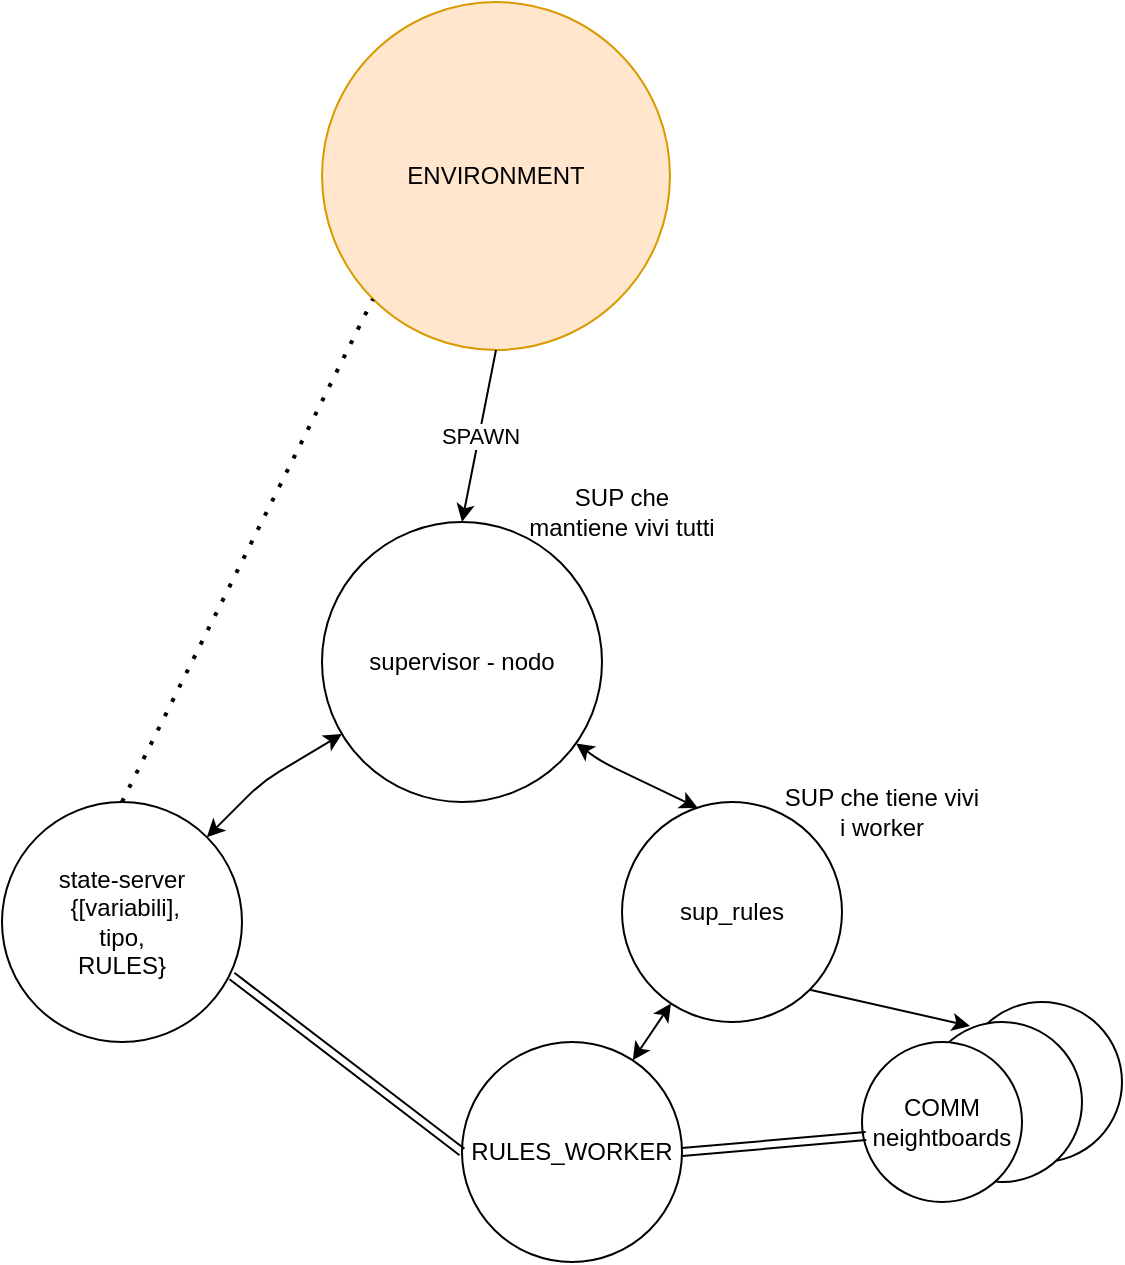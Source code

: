 <mxfile version="14.5.8" type="github"><diagram id="8f2JrUlGuPTvHsmJs0fN" name="Page-1"><mxGraphModel dx="1182" dy="1883" grid="1" gridSize="10" guides="1" tooltips="1" connect="1" arrows="1" fold="1" page="1" pageScale="1" pageWidth="827" pageHeight="1169" math="0" shadow="0"><root><mxCell id="0"/><mxCell id="1" parent="0"/><mxCell id="IBeI8l__l9tSu07Wctf3-10" value="" style="ellipse;whiteSpace=wrap;html=1;aspect=fixed;" parent="1" vertex="1"><mxGeometry x="614" y="400" width="80" height="80" as="geometry"/></mxCell><mxCell id="IBeI8l__l9tSu07Wctf3-1" value="supervisor - nodo" style="ellipse;whiteSpace=wrap;html=1;aspect=fixed;" parent="1" vertex="1"><mxGeometry x="294" y="160" width="140" height="140" as="geometry"/></mxCell><mxCell id="IBeI8l__l9tSu07Wctf3-3" value="state-server&lt;br&gt;&amp;nbsp;{[variabili], &lt;br&gt;tipo,&lt;br&gt;RULES}" style="ellipse;whiteSpace=wrap;html=1;aspect=fixed;" parent="1" vertex="1"><mxGeometry x="134" y="300" width="120" height="120" as="geometry"/></mxCell><mxCell id="IBeI8l__l9tSu07Wctf3-4" value="" style="endArrow=classic;startArrow=classic;html=1;exitX=1;exitY=0;exitDx=0;exitDy=0;" parent="1" source="IBeI8l__l9tSu07Wctf3-3" target="IBeI8l__l9tSu07Wctf3-1" edge="1"><mxGeometry width="50" height="50" relative="1" as="geometry"><mxPoint x="424" y="550" as="sourcePoint"/><mxPoint x="474" y="500" as="targetPoint"/><Array as="points"><mxPoint x="264" y="290"/></Array></mxGeometry></mxCell><mxCell id="IBeI8l__l9tSu07Wctf3-5" value="sup_rules" style="ellipse;whiteSpace=wrap;html=1;aspect=fixed;" parent="1" vertex="1"><mxGeometry x="444" y="300" width="110" height="110" as="geometry"/></mxCell><mxCell id="IBeI8l__l9tSu07Wctf3-7" value="" style="endArrow=classic;startArrow=classic;html=1;entryX=0.345;entryY=0.027;entryDx=0;entryDy=0;entryPerimeter=0;" parent="1" source="IBeI8l__l9tSu07Wctf3-1" target="IBeI8l__l9tSu07Wctf3-5" edge="1"><mxGeometry width="50" height="50" relative="1" as="geometry"><mxPoint x="474" y="610" as="sourcePoint"/><mxPoint x="524" y="560" as="targetPoint"/><Array as="points"><mxPoint x="434" y="280"/></Array></mxGeometry></mxCell><mxCell id="IBeI8l__l9tSu07Wctf3-9" value="" style="ellipse;whiteSpace=wrap;html=1;aspect=fixed;" parent="1" vertex="1"><mxGeometry x="594" y="410" width="80" height="80" as="geometry"/></mxCell><mxCell id="IBeI8l__l9tSu07Wctf3-8" value="COMM&lt;br&gt;neightboards" style="ellipse;whiteSpace=wrap;html=1;aspect=fixed;" parent="1" vertex="1"><mxGeometry x="564" y="420" width="80" height="80" as="geometry"/></mxCell><mxCell id="IBeI8l__l9tSu07Wctf3-11" value="" style="endArrow=classic;html=1;exitX=1;exitY=1;exitDx=0;exitDy=0;entryX=0.3;entryY=0.025;entryDx=0;entryDy=0;entryPerimeter=0;" parent="1" source="IBeI8l__l9tSu07Wctf3-5" target="IBeI8l__l9tSu07Wctf3-9" edge="1"><mxGeometry width="50" height="50" relative="1" as="geometry"><mxPoint x="474" y="510" as="sourcePoint"/><mxPoint x="524" y="460" as="targetPoint"/></mxGeometry></mxCell><mxCell id="IBeI8l__l9tSu07Wctf3-12" value="RULES_WORKER" style="ellipse;whiteSpace=wrap;html=1;aspect=fixed;" parent="1" vertex="1"><mxGeometry x="364" y="420" width="110" height="110" as="geometry"/></mxCell><mxCell id="IBeI8l__l9tSu07Wctf3-13" value="" style="endArrow=classic;startArrow=classic;html=1;" parent="1" source="IBeI8l__l9tSu07Wctf3-12" target="IBeI8l__l9tSu07Wctf3-5" edge="1"><mxGeometry width="50" height="50" relative="1" as="geometry"><mxPoint x="434" y="465" as="sourcePoint"/><mxPoint x="484" y="415" as="targetPoint"/></mxGeometry></mxCell><mxCell id="IBeI8l__l9tSu07Wctf3-23" value="SUP che mantiene vivi tutti" style="text;html=1;strokeColor=none;fillColor=none;align=center;verticalAlign=middle;whiteSpace=wrap;rounded=0;" parent="1" vertex="1"><mxGeometry x="394" y="130" width="100" height="50" as="geometry"/></mxCell><mxCell id="IBeI8l__l9tSu07Wctf3-24" value="SUP che tiene vivi i worker" style="text;html=1;strokeColor=none;fillColor=none;align=center;verticalAlign=middle;whiteSpace=wrap;rounded=0;" parent="1" vertex="1"><mxGeometry x="524" y="290" width="100" height="30" as="geometry"/></mxCell><mxCell id="IBeI8l__l9tSu07Wctf3-25" value="ENVIRONMENT" style="ellipse;whiteSpace=wrap;html=1;aspect=fixed;fillColor=#ffe6cc;strokeColor=#d79b00;" parent="1" vertex="1"><mxGeometry x="294" y="-100" width="174" height="174" as="geometry"/></mxCell><mxCell id="IBeI8l__l9tSu07Wctf3-29" value="" style="shape=link;html=1;exitX=0.958;exitY=0.725;exitDx=0;exitDy=0;exitPerimeter=0;entryX=0;entryY=0.5;entryDx=0;entryDy=0;" parent="1" source="IBeI8l__l9tSu07Wctf3-3" target="IBeI8l__l9tSu07Wctf3-12" edge="1"><mxGeometry width="100" relative="1" as="geometry"><mxPoint x="440" y="280" as="sourcePoint"/><mxPoint x="540" y="280" as="targetPoint"/></mxGeometry></mxCell><mxCell id="IBeI8l__l9tSu07Wctf3-30" value="" style="shape=link;html=1;exitX=1;exitY=0.5;exitDx=0;exitDy=0;entryX=0.025;entryY=0.588;entryDx=0;entryDy=0;entryPerimeter=0;" parent="1" source="IBeI8l__l9tSu07Wctf3-12" target="IBeI8l__l9tSu07Wctf3-8" edge="1"><mxGeometry width="100" relative="1" as="geometry"><mxPoint x="440" y="280" as="sourcePoint"/><mxPoint x="540" y="280" as="targetPoint"/></mxGeometry></mxCell><mxCell id="IBeI8l__l9tSu07Wctf3-32" value="" style="endArrow=none;dashed=1;html=1;dashPattern=1 3;strokeWidth=2;entryX=0;entryY=1;entryDx=0;entryDy=0;exitX=0.5;exitY=0;exitDx=0;exitDy=0;" parent="1" source="IBeI8l__l9tSu07Wctf3-3" target="IBeI8l__l9tSu07Wctf3-25" edge="1"><mxGeometry width="50" height="50" relative="1" as="geometry"><mxPoint x="460" y="300" as="sourcePoint"/><mxPoint x="510" y="250" as="targetPoint"/></mxGeometry></mxCell><mxCell id="IBeI8l__l9tSu07Wctf3-35" value="" style="endArrow=classic;html=1;entryX=0.5;entryY=0;entryDx=0;entryDy=0;exitX=0.5;exitY=1;exitDx=0;exitDy=0;" parent="1" source="IBeI8l__l9tSu07Wctf3-25" target="IBeI8l__l9tSu07Wctf3-1" edge="1"><mxGeometry relative="1" as="geometry"><mxPoint x="440" y="280" as="sourcePoint"/><mxPoint x="540" y="280" as="targetPoint"/></mxGeometry></mxCell><mxCell id="IBeI8l__l9tSu07Wctf3-36" value="SPAWN" style="edgeLabel;resizable=0;html=1;align=center;verticalAlign=middle;" parent="IBeI8l__l9tSu07Wctf3-35" connectable="0" vertex="1"><mxGeometry relative="1" as="geometry"/></mxCell></root></mxGraphModel></diagram></mxfile>